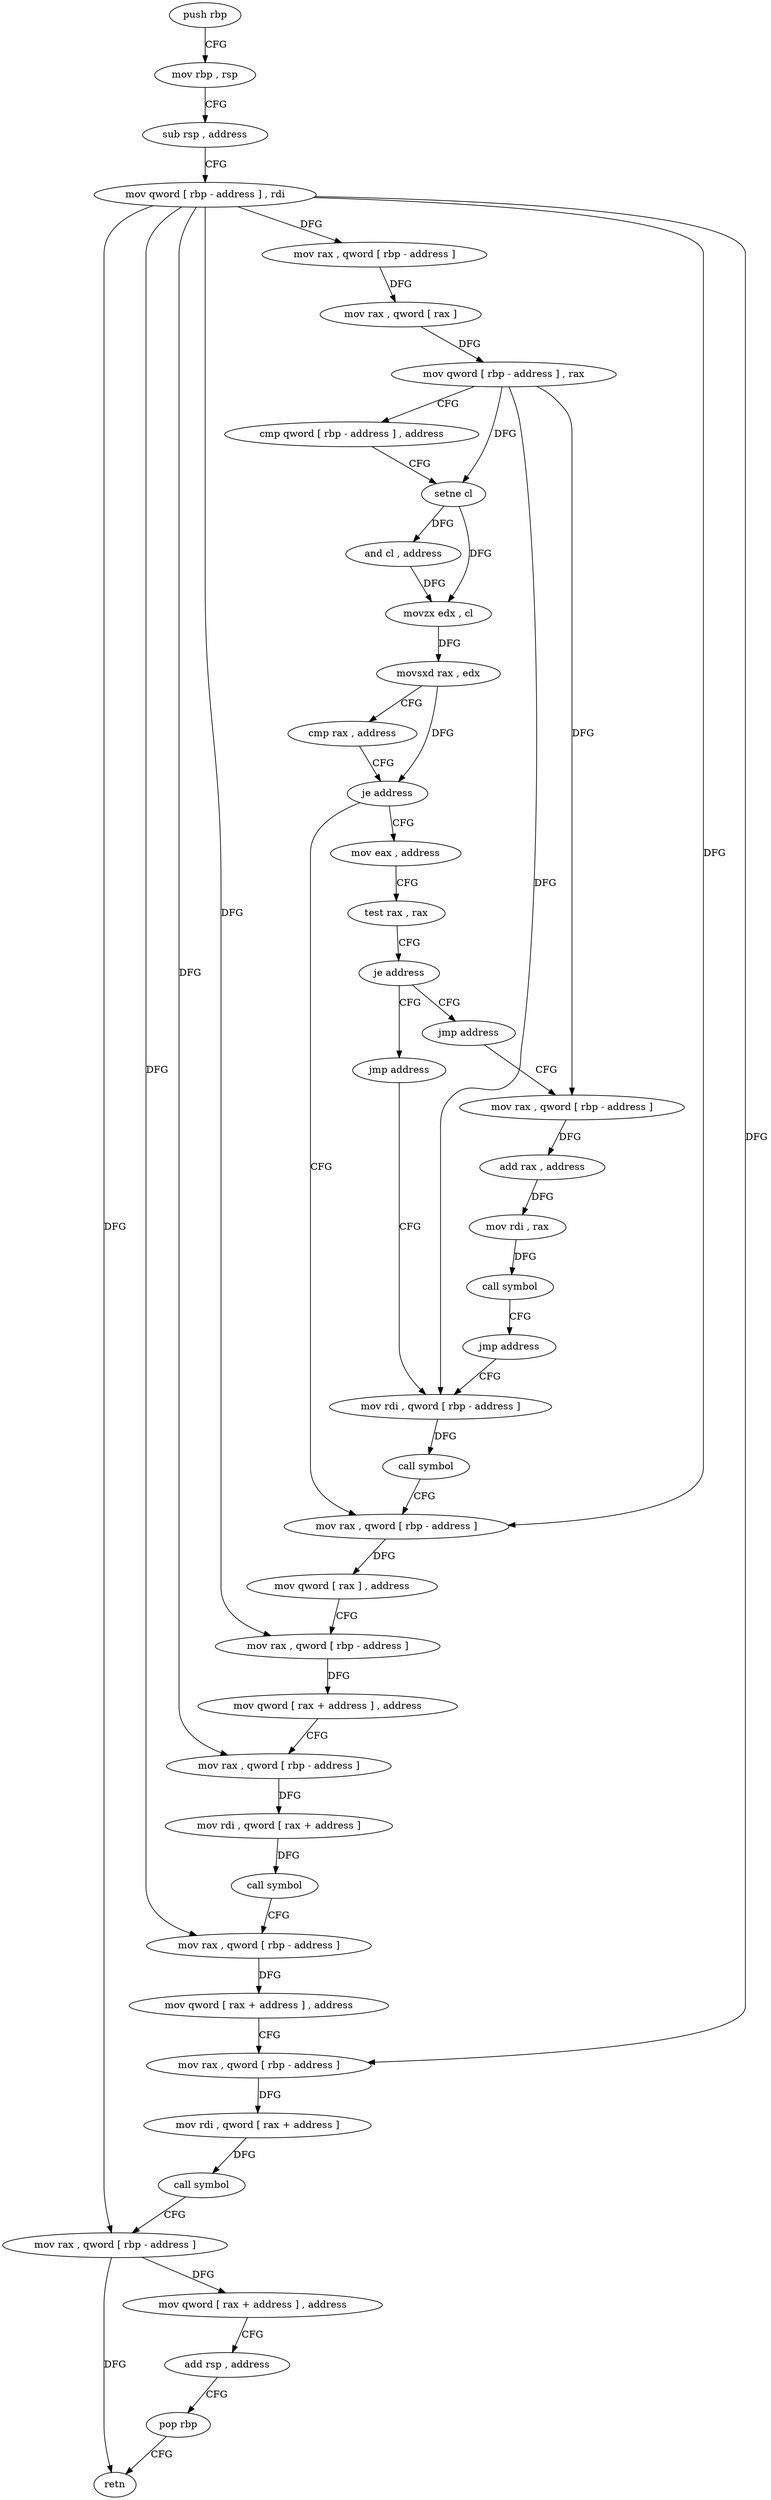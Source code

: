digraph "func" {
"4226736" [label = "push rbp" ]
"4226737" [label = "mov rbp , rsp" ]
"4226740" [label = "sub rsp , address" ]
"4226744" [label = "mov qword [ rbp - address ] , rdi" ]
"4226748" [label = "mov rax , qword [ rbp - address ]" ]
"4226752" [label = "mov rax , qword [ rax ]" ]
"4226755" [label = "mov qword [ rbp - address ] , rax" ]
"4226759" [label = "cmp qword [ rbp - address ] , address" ]
"4226764" [label = "setne cl" ]
"4226767" [label = "and cl , address" ]
"4226770" [label = "movzx edx , cl" ]
"4226773" [label = "movsxd rax , edx" ]
"4226776" [label = "cmp rax , address" ]
"4226780" [label = "je address" ]
"4226842" [label = "mov rax , qword [ rbp - address ]" ]
"4226786" [label = "mov eax , address" ]
"4226846" [label = "mov qword [ rax ] , address" ]
"4226853" [label = "mov rax , qword [ rbp - address ]" ]
"4226857" [label = "mov qword [ rax + address ] , address" ]
"4226865" [label = "mov rax , qword [ rbp - address ]" ]
"4226869" [label = "mov rdi , qword [ rax + address ]" ]
"4226873" [label = "call symbol" ]
"4226878" [label = "mov rax , qword [ rbp - address ]" ]
"4226882" [label = "mov qword [ rax + address ] , address" ]
"4226890" [label = "mov rax , qword [ rbp - address ]" ]
"4226894" [label = "mov rdi , qword [ rax + address ]" ]
"4226898" [label = "call symbol" ]
"4226903" [label = "mov rax , qword [ rbp - address ]" ]
"4226907" [label = "mov qword [ rax + address ] , address" ]
"4226915" [label = "add rsp , address" ]
"4226919" [label = "pop rbp" ]
"4226920" [label = "retn" ]
"4226791" [label = "test rax , rax" ]
"4226794" [label = "je address" ]
"4226828" [label = "jmp address" ]
"4226800" [label = "jmp address" ]
"4226833" [label = "mov rdi , qword [ rbp - address ]" ]
"4226805" [label = "mov rax , qword [ rbp - address ]" ]
"4226837" [label = "call symbol" ]
"4226809" [label = "add rax , address" ]
"4226815" [label = "mov rdi , rax" ]
"4226818" [label = "call symbol" ]
"4226823" [label = "jmp address" ]
"4226736" -> "4226737" [ label = "CFG" ]
"4226737" -> "4226740" [ label = "CFG" ]
"4226740" -> "4226744" [ label = "CFG" ]
"4226744" -> "4226748" [ label = "DFG" ]
"4226744" -> "4226842" [ label = "DFG" ]
"4226744" -> "4226853" [ label = "DFG" ]
"4226744" -> "4226865" [ label = "DFG" ]
"4226744" -> "4226878" [ label = "DFG" ]
"4226744" -> "4226890" [ label = "DFG" ]
"4226744" -> "4226903" [ label = "DFG" ]
"4226748" -> "4226752" [ label = "DFG" ]
"4226752" -> "4226755" [ label = "DFG" ]
"4226755" -> "4226759" [ label = "CFG" ]
"4226755" -> "4226764" [ label = "DFG" ]
"4226755" -> "4226833" [ label = "DFG" ]
"4226755" -> "4226805" [ label = "DFG" ]
"4226759" -> "4226764" [ label = "CFG" ]
"4226764" -> "4226767" [ label = "DFG" ]
"4226764" -> "4226770" [ label = "DFG" ]
"4226767" -> "4226770" [ label = "DFG" ]
"4226770" -> "4226773" [ label = "DFG" ]
"4226773" -> "4226776" [ label = "CFG" ]
"4226773" -> "4226780" [ label = "DFG" ]
"4226776" -> "4226780" [ label = "CFG" ]
"4226780" -> "4226842" [ label = "CFG" ]
"4226780" -> "4226786" [ label = "CFG" ]
"4226842" -> "4226846" [ label = "DFG" ]
"4226786" -> "4226791" [ label = "CFG" ]
"4226846" -> "4226853" [ label = "CFG" ]
"4226853" -> "4226857" [ label = "DFG" ]
"4226857" -> "4226865" [ label = "CFG" ]
"4226865" -> "4226869" [ label = "DFG" ]
"4226869" -> "4226873" [ label = "DFG" ]
"4226873" -> "4226878" [ label = "CFG" ]
"4226878" -> "4226882" [ label = "DFG" ]
"4226882" -> "4226890" [ label = "CFG" ]
"4226890" -> "4226894" [ label = "DFG" ]
"4226894" -> "4226898" [ label = "DFG" ]
"4226898" -> "4226903" [ label = "CFG" ]
"4226903" -> "4226907" [ label = "DFG" ]
"4226903" -> "4226920" [ label = "DFG" ]
"4226907" -> "4226915" [ label = "CFG" ]
"4226915" -> "4226919" [ label = "CFG" ]
"4226919" -> "4226920" [ label = "CFG" ]
"4226791" -> "4226794" [ label = "CFG" ]
"4226794" -> "4226828" [ label = "CFG" ]
"4226794" -> "4226800" [ label = "CFG" ]
"4226828" -> "4226833" [ label = "CFG" ]
"4226800" -> "4226805" [ label = "CFG" ]
"4226833" -> "4226837" [ label = "DFG" ]
"4226805" -> "4226809" [ label = "DFG" ]
"4226837" -> "4226842" [ label = "CFG" ]
"4226809" -> "4226815" [ label = "DFG" ]
"4226815" -> "4226818" [ label = "DFG" ]
"4226818" -> "4226823" [ label = "CFG" ]
"4226823" -> "4226833" [ label = "CFG" ]
}
